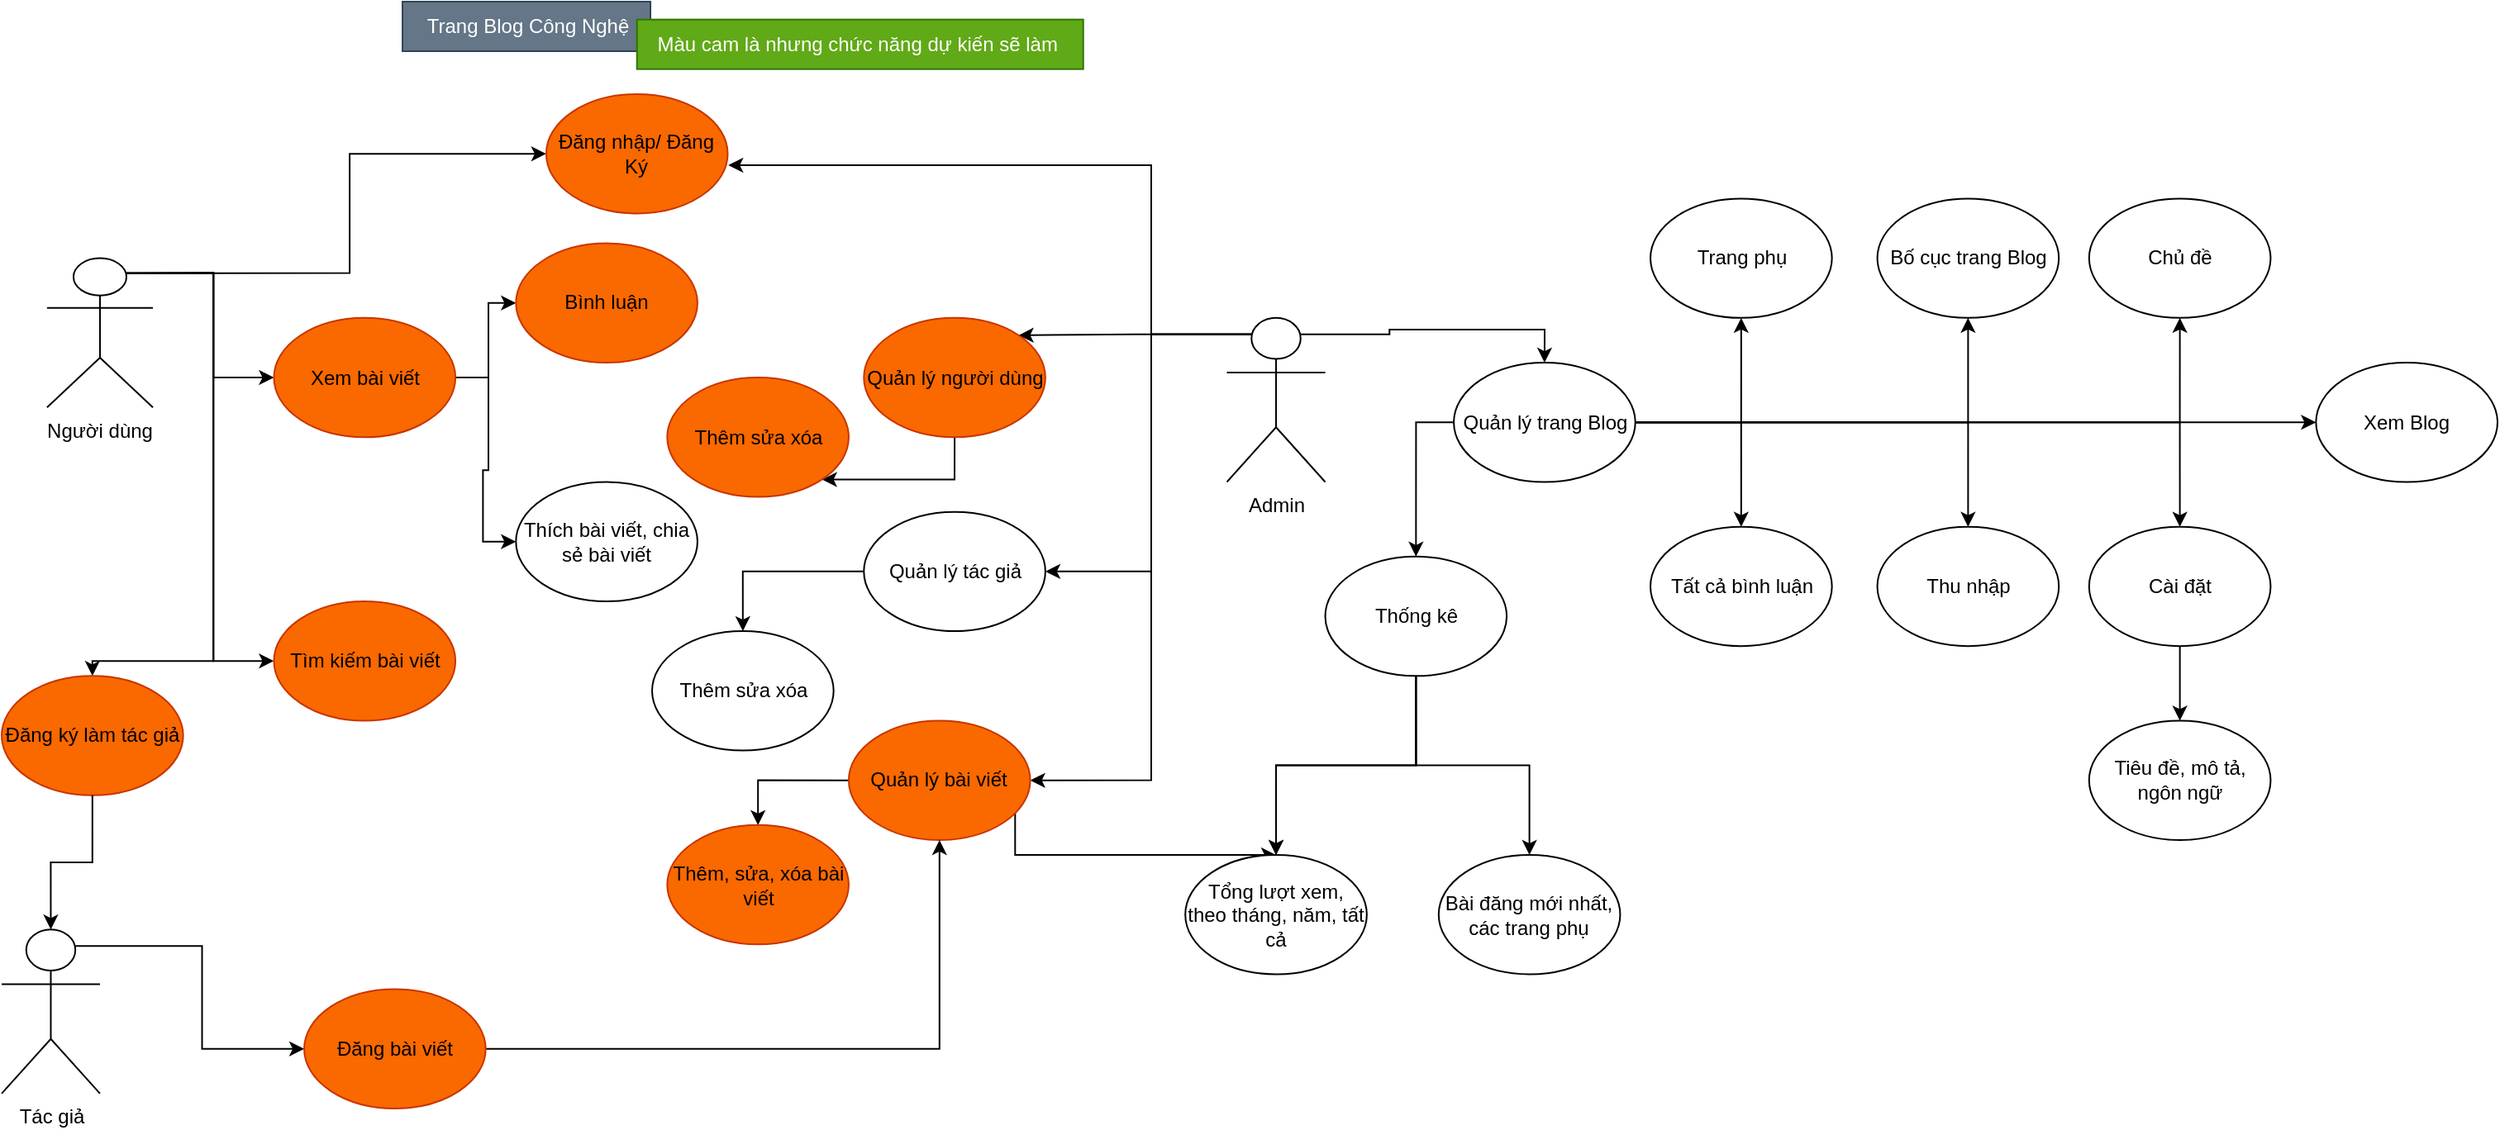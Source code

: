 <mxfile version="24.7.8">
  <diagram name="Page-1" id="0DXXSTv0PFw7PUWauR0D">
    <mxGraphModel dx="1050" dy="621" grid="1" gridSize="10" guides="1" tooltips="1" connect="1" arrows="1" fold="1" page="1" pageScale="1" pageWidth="1600" pageHeight="800" math="0" shadow="0">
      <root>
        <mxCell id="0" />
        <mxCell id="1" parent="0" />
        <mxCell id="oWaofUCoDtO2d5ODeZr6-1" value="" style="group" parent="1" vertex="1" connectable="0">
          <mxGeometry x="70" y="40" width="1510" height="670" as="geometry" />
        </mxCell>
        <mxCell id="zBfJnTBSOy7GWjL7mcZn-9" style="edgeStyle=orthogonalEdgeStyle;rounded=0;orthogonalLoop=1;jettySize=auto;html=1;exitX=0.75;exitY=0.1;exitDx=0;exitDy=0;exitPerimeter=0;entryX=0;entryY=0.5;entryDx=0;entryDy=0;" parent="oWaofUCoDtO2d5ODeZr6-1" source="zBfJnTBSOy7GWjL7mcZn-1" target="zBfJnTBSOy7GWjL7mcZn-4" edge="1">
          <mxGeometry relative="1" as="geometry" />
        </mxCell>
        <mxCell id="zBfJnTBSOy7GWjL7mcZn-15" style="edgeStyle=orthogonalEdgeStyle;rounded=0;orthogonalLoop=1;jettySize=auto;html=1;exitX=0.75;exitY=0.1;exitDx=0;exitDy=0;exitPerimeter=0;entryX=0.5;entryY=0;entryDx=0;entryDy=0;" parent="oWaofUCoDtO2d5ODeZr6-1" source="zBfJnTBSOy7GWjL7mcZn-1" target="zBfJnTBSOy7GWjL7mcZn-14" edge="1">
          <mxGeometry relative="1" as="geometry">
            <mxPoint x="228.788" y="552.615" as="targetPoint" />
            <Array as="points">
              <mxPoint x="128.121" y="164.34" />
              <mxPoint x="128.121" y="399.111" />
              <mxPoint x="54.909" y="399.111" />
            </Array>
          </mxGeometry>
        </mxCell>
        <mxCell id="zBfJnTBSOy7GWjL7mcZn-21" style="edgeStyle=orthogonalEdgeStyle;rounded=0;orthogonalLoop=1;jettySize=auto;html=1;exitX=0.75;exitY=0.1;exitDx=0;exitDy=0;exitPerimeter=0;entryX=0;entryY=0.5;entryDx=0;entryDy=0;" parent="oWaofUCoDtO2d5ODeZr6-1" source="zBfJnTBSOy7GWjL7mcZn-1" target="zBfJnTBSOy7GWjL7mcZn-20" edge="1">
          <mxGeometry relative="1" as="geometry" />
        </mxCell>
        <mxCell id="zBfJnTBSOy7GWjL7mcZn-27" style="edgeStyle=orthogonalEdgeStyle;rounded=0;orthogonalLoop=1;jettySize=auto;html=1;exitX=0.75;exitY=0.1;exitDx=0;exitDy=0;exitPerimeter=0;entryX=0;entryY=0.5;entryDx=0;entryDy=0;" parent="oWaofUCoDtO2d5ODeZr6-1" source="zBfJnTBSOy7GWjL7mcZn-1" target="zBfJnTBSOy7GWjL7mcZn-26" edge="1">
          <mxGeometry relative="1" as="geometry" />
        </mxCell>
        <mxCell id="zBfJnTBSOy7GWjL7mcZn-1" value="Người dùng" style="shape=umlActor;verticalLabelPosition=bottom;verticalAlign=top;html=1;outlineConnect=0;" parent="oWaofUCoDtO2d5ODeZr6-1" vertex="1">
          <mxGeometry x="27.455" y="155.31" width="64.061" height="90.296" as="geometry" />
        </mxCell>
        <mxCell id="zBfJnTBSOy7GWjL7mcZn-10" style="edgeStyle=orthogonalEdgeStyle;rounded=0;orthogonalLoop=1;jettySize=auto;html=1;exitX=0.25;exitY=0.1;exitDx=0;exitDy=0;exitPerimeter=0;entryX=1;entryY=0;entryDx=0;entryDy=0;" parent="oWaofUCoDtO2d5ODeZr6-1" source="zBfJnTBSOy7GWjL7mcZn-2" target="zBfJnTBSOy7GWjL7mcZn-5" edge="1">
          <mxGeometry relative="1" as="geometry" />
        </mxCell>
        <mxCell id="zBfJnTBSOy7GWjL7mcZn-11" style="edgeStyle=orthogonalEdgeStyle;rounded=0;orthogonalLoop=1;jettySize=auto;html=1;exitX=0.25;exitY=0.1;exitDx=0;exitDy=0;exitPerimeter=0;entryX=1;entryY=0.5;entryDx=0;entryDy=0;" parent="oWaofUCoDtO2d5ODeZr6-1" source="zBfJnTBSOy7GWjL7mcZn-2" target="zBfJnTBSOy7GWjL7mcZn-6" edge="1">
          <mxGeometry relative="1" as="geometry">
            <Array as="points">
              <mxPoint x="695.515" y="201.361" />
              <mxPoint x="695.515" y="344.933" />
            </Array>
          </mxGeometry>
        </mxCell>
        <mxCell id="zBfJnTBSOy7GWjL7mcZn-13" style="edgeStyle=orthogonalEdgeStyle;rounded=0;orthogonalLoop=1;jettySize=auto;html=1;exitX=0.25;exitY=0.1;exitDx=0;exitDy=0;exitPerimeter=0;entryX=1;entryY=0.5;entryDx=0;entryDy=0;" parent="oWaofUCoDtO2d5ODeZr6-1" source="zBfJnTBSOy7GWjL7mcZn-2" target="zBfJnTBSOy7GWjL7mcZn-12" edge="1">
          <mxGeometry relative="1" as="geometry">
            <Array as="points">
              <mxPoint x="695.515" y="201.361" />
              <mxPoint x="695.515" y="471.348" />
            </Array>
          </mxGeometry>
        </mxCell>
        <mxCell id="zBfJnTBSOy7GWjL7mcZn-44" style="edgeStyle=orthogonalEdgeStyle;rounded=0;orthogonalLoop=1;jettySize=auto;html=1;exitX=0.75;exitY=0.1;exitDx=0;exitDy=0;exitPerimeter=0;entryX=0.5;entryY=0;entryDx=0;entryDy=0;" parent="oWaofUCoDtO2d5ODeZr6-1" source="zBfJnTBSOy7GWjL7mcZn-2" target="zBfJnTBSOy7GWjL7mcZn-37" edge="1">
          <mxGeometry relative="1" as="geometry" />
        </mxCell>
        <mxCell id="zBfJnTBSOy7GWjL7mcZn-2" value="Admin" style="shape=umlActor;verticalLabelPosition=bottom;verticalAlign=top;html=1;outlineConnect=0;" parent="oWaofUCoDtO2d5ODeZr6-1" vertex="1">
          <mxGeometry x="741.273" y="191.429" width="59.485" height="99.326" as="geometry" />
        </mxCell>
        <mxCell id="zBfJnTBSOy7GWjL7mcZn-19" style="edgeStyle=orthogonalEdgeStyle;rounded=0;orthogonalLoop=1;jettySize=auto;html=1;exitX=0.75;exitY=0.1;exitDx=0;exitDy=0;exitPerimeter=0;entryX=0;entryY=0.5;entryDx=0;entryDy=0;" parent="oWaofUCoDtO2d5ODeZr6-1" source="zBfJnTBSOy7GWjL7mcZn-3" target="zBfJnTBSOy7GWjL7mcZn-18" edge="1">
          <mxGeometry relative="1" as="geometry" />
        </mxCell>
        <mxCell id="zBfJnTBSOy7GWjL7mcZn-3" value="Tác giả" style="shape=umlActor;verticalLabelPosition=bottom;verticalAlign=top;html=1;outlineConnect=0;" parent="oWaofUCoDtO2d5ODeZr6-1" vertex="1">
          <mxGeometry y="561.644" width="59.485" height="99.326" as="geometry" />
        </mxCell>
        <mxCell id="zBfJnTBSOy7GWjL7mcZn-4" value="Đăng nhập/ Đăng Ký" style="ellipse;whiteSpace=wrap;html=1;fillColor=#fa6800;fontColor=#000000;strokeColor=#C73500;" parent="oWaofUCoDtO2d5ODeZr6-1" vertex="1">
          <mxGeometry x="329.455" y="55.984" width="109.818" height="72.237" as="geometry" />
        </mxCell>
        <mxCell id="zBfJnTBSOy7GWjL7mcZn-43" style="edgeStyle=orthogonalEdgeStyle;rounded=0;orthogonalLoop=1;jettySize=auto;html=1;exitX=0.5;exitY=1;exitDx=0;exitDy=0;entryX=1;entryY=1;entryDx=0;entryDy=0;" parent="oWaofUCoDtO2d5ODeZr6-1" source="zBfJnTBSOy7GWjL7mcZn-5" target="zBfJnTBSOy7GWjL7mcZn-41" edge="1">
          <mxGeometry relative="1" as="geometry" />
        </mxCell>
        <mxCell id="zBfJnTBSOy7GWjL7mcZn-5" value="Quản lý người dùng" style="ellipse;whiteSpace=wrap;html=1;fillColor=#fa6800;fontColor=#000000;strokeColor=#C73500;" parent="oWaofUCoDtO2d5ODeZr6-1" vertex="1">
          <mxGeometry x="521.636" y="191.429" width="109.818" height="72.237" as="geometry" />
        </mxCell>
        <mxCell id="zBfJnTBSOy7GWjL7mcZn-40" style="edgeStyle=orthogonalEdgeStyle;rounded=0;orthogonalLoop=1;jettySize=auto;html=1;exitX=0;exitY=0.5;exitDx=0;exitDy=0;entryX=0.5;entryY=0;entryDx=0;entryDy=0;" parent="oWaofUCoDtO2d5ODeZr6-1" source="zBfJnTBSOy7GWjL7mcZn-6" target="zBfJnTBSOy7GWjL7mcZn-39" edge="1">
          <mxGeometry relative="1" as="geometry" />
        </mxCell>
        <mxCell id="zBfJnTBSOy7GWjL7mcZn-6" value="Quản lý tác giả" style="ellipse;whiteSpace=wrap;html=1;" parent="oWaofUCoDtO2d5ODeZr6-1" vertex="1">
          <mxGeometry x="521.636" y="308.814" width="109.818" height="72.237" as="geometry" />
        </mxCell>
        <mxCell id="zBfJnTBSOy7GWjL7mcZn-7" style="edgeStyle=orthogonalEdgeStyle;rounded=0;orthogonalLoop=1;jettySize=auto;html=1;exitX=0.25;exitY=0.1;exitDx=0;exitDy=0;exitPerimeter=0;entryX=1.003;entryY=0.595;entryDx=0;entryDy=0;entryPerimeter=0;" parent="oWaofUCoDtO2d5ODeZr6-1" source="zBfJnTBSOy7GWjL7mcZn-2" target="zBfJnTBSOy7GWjL7mcZn-4" edge="1">
          <mxGeometry relative="1" as="geometry">
            <Array as="points">
              <mxPoint x="695.515" y="201.361" />
              <mxPoint x="695.515" y="99.326" />
            </Array>
          </mxGeometry>
        </mxCell>
        <mxCell id="zBfJnTBSOy7GWjL7mcZn-32" style="edgeStyle=orthogonalEdgeStyle;rounded=0;orthogonalLoop=1;jettySize=auto;html=1;exitX=0;exitY=0.5;exitDx=0;exitDy=0;entryX=0.5;entryY=0;entryDx=0;entryDy=0;" parent="oWaofUCoDtO2d5ODeZr6-1" source="zBfJnTBSOy7GWjL7mcZn-12" target="zBfJnTBSOy7GWjL7mcZn-31" edge="1">
          <mxGeometry relative="1" as="geometry" />
        </mxCell>
        <mxCell id="zBfJnTBSOy7GWjL7mcZn-72" style="edgeStyle=orthogonalEdgeStyle;rounded=0;orthogonalLoop=1;jettySize=auto;html=1;exitX=1;exitY=0.5;exitDx=0;exitDy=0;entryX=0.5;entryY=0;entryDx=0;entryDy=0;" parent="oWaofUCoDtO2d5ODeZr6-1" source="zBfJnTBSOy7GWjL7mcZn-12" target="zBfJnTBSOy7GWjL7mcZn-49" edge="1">
          <mxGeometry relative="1" as="geometry">
            <Array as="points">
              <mxPoint x="613.152" y="471.348" />
              <mxPoint x="613.152" y="516.496" />
            </Array>
          </mxGeometry>
        </mxCell>
        <mxCell id="zBfJnTBSOy7GWjL7mcZn-12" value="Quản lý bài viết" style="ellipse;whiteSpace=wrap;html=1;fillColor=#fa6800;fontColor=#000000;strokeColor=#C73500;" parent="oWaofUCoDtO2d5ODeZr6-1" vertex="1">
          <mxGeometry x="512.485" y="435.229" width="109.818" height="72.237" as="geometry" />
        </mxCell>
        <mxCell id="zBfJnTBSOy7GWjL7mcZn-14" value="Đăng ký làm tác giả" style="ellipse;whiteSpace=wrap;html=1;fillColor=#fa6800;fontColor=#000000;strokeColor=#C73500;" parent="oWaofUCoDtO2d5ODeZr6-1" vertex="1">
          <mxGeometry y="408.14" width="109.818" height="72.237" as="geometry" />
        </mxCell>
        <mxCell id="zBfJnTBSOy7GWjL7mcZn-33" style="edgeStyle=orthogonalEdgeStyle;rounded=0;orthogonalLoop=1;jettySize=auto;html=1;exitX=1;exitY=0.5;exitDx=0;exitDy=0;entryX=0.5;entryY=1;entryDx=0;entryDy=0;" parent="oWaofUCoDtO2d5ODeZr6-1" source="zBfJnTBSOy7GWjL7mcZn-18" target="zBfJnTBSOy7GWjL7mcZn-12" edge="1">
          <mxGeometry relative="1" as="geometry" />
        </mxCell>
        <mxCell id="zBfJnTBSOy7GWjL7mcZn-18" value="Đăng bài viết" style="ellipse;whiteSpace=wrap;html=1;fillColor=#fa6800;fontColor=#000000;strokeColor=#C73500;" parent="oWaofUCoDtO2d5ODeZr6-1" vertex="1">
          <mxGeometry x="183.03" y="597.763" width="109.818" height="72.237" as="geometry" />
        </mxCell>
        <mxCell id="zBfJnTBSOy7GWjL7mcZn-28" style="edgeStyle=orthogonalEdgeStyle;rounded=0;orthogonalLoop=1;jettySize=auto;html=1;exitX=1;exitY=0.5;exitDx=0;exitDy=0;entryX=0;entryY=0.5;entryDx=0;entryDy=0;" parent="oWaofUCoDtO2d5ODeZr6-1" source="zBfJnTBSOy7GWjL7mcZn-20" target="zBfJnTBSOy7GWjL7mcZn-22" edge="1">
          <mxGeometry relative="1" as="geometry" />
        </mxCell>
        <mxCell id="zBfJnTBSOy7GWjL7mcZn-30" style="edgeStyle=orthogonalEdgeStyle;rounded=0;orthogonalLoop=1;jettySize=auto;html=1;exitX=1;exitY=0.5;exitDx=0;exitDy=0;entryX=0;entryY=0.5;entryDx=0;entryDy=0;" parent="oWaofUCoDtO2d5ODeZr6-1" source="zBfJnTBSOy7GWjL7mcZn-20" target="zBfJnTBSOy7GWjL7mcZn-24" edge="1">
          <mxGeometry relative="1" as="geometry" />
        </mxCell>
        <mxCell id="zBfJnTBSOy7GWjL7mcZn-20" value="Xem bài viết" style="ellipse;whiteSpace=wrap;html=1;fillColor=#fa6800;fontColor=#000000;strokeColor=#C73500;" parent="oWaofUCoDtO2d5ODeZr6-1" vertex="1">
          <mxGeometry x="164.727" y="191.429" width="109.818" height="72.237" as="geometry" />
        </mxCell>
        <mxCell id="zBfJnTBSOy7GWjL7mcZn-22" value="Bình luận" style="ellipse;whiteSpace=wrap;html=1;fillColor=#fa6800;fontColor=#000000;strokeColor=#C73500;" parent="oWaofUCoDtO2d5ODeZr6-1" vertex="1">
          <mxGeometry x="311.152" y="146.28" width="109.818" height="72.237" as="geometry" />
        </mxCell>
        <mxCell id="zBfJnTBSOy7GWjL7mcZn-24" value="Thích bài viết, chia sẻ bài viết" style="ellipse;whiteSpace=wrap;html=1;" parent="oWaofUCoDtO2d5ODeZr6-1" vertex="1">
          <mxGeometry x="311.152" y="290.755" width="109.818" height="72.237" as="geometry" />
        </mxCell>
        <mxCell id="zBfJnTBSOy7GWjL7mcZn-26" value="Tìm kiếm bài viết" style="ellipse;whiteSpace=wrap;html=1;fillColor=#fa6800;fontColor=#000000;strokeColor=#C73500;" parent="oWaofUCoDtO2d5ODeZr6-1" vertex="1">
          <mxGeometry x="164.727" y="362.992" width="109.818" height="72.237" as="geometry" />
        </mxCell>
        <mxCell id="zBfJnTBSOy7GWjL7mcZn-31" value="Thêm, sửa, xóa bài viết" style="ellipse;whiteSpace=wrap;html=1;fillColor=#fa6800;fontColor=#000000;strokeColor=#C73500;" parent="oWaofUCoDtO2d5ODeZr6-1" vertex="1">
          <mxGeometry x="402.667" y="498.437" width="109.818" height="72.237" as="geometry" />
        </mxCell>
        <mxCell id="zBfJnTBSOy7GWjL7mcZn-35" style="edgeStyle=orthogonalEdgeStyle;rounded=0;orthogonalLoop=1;jettySize=auto;html=1;exitX=0.5;exitY=1;exitDx=0;exitDy=0;entryX=0.5;entryY=0;entryDx=0;entryDy=0;entryPerimeter=0;" parent="oWaofUCoDtO2d5ODeZr6-1" source="zBfJnTBSOy7GWjL7mcZn-14" target="zBfJnTBSOy7GWjL7mcZn-3" edge="1">
          <mxGeometry relative="1" as="geometry" />
        </mxCell>
        <mxCell id="zBfJnTBSOy7GWjL7mcZn-36" value="Trang Blog Công Nghệ" style="text;html=1;align=center;verticalAlign=middle;resizable=0;points=[];autosize=1;strokeColor=#314354;fillColor=#647687;fontColor=#ffffff;" parent="oWaofUCoDtO2d5ODeZr6-1" vertex="1">
          <mxGeometry x="242.515" width="150" height="30" as="geometry" />
        </mxCell>
        <mxCell id="zBfJnTBSOy7GWjL7mcZn-47" style="edgeStyle=orthogonalEdgeStyle;rounded=0;orthogonalLoop=1;jettySize=auto;html=1;exitX=0;exitY=0.5;exitDx=0;exitDy=0;entryX=0.5;entryY=0;entryDx=0;entryDy=0;" parent="oWaofUCoDtO2d5ODeZr6-1" source="zBfJnTBSOy7GWjL7mcZn-37" target="zBfJnTBSOy7GWjL7mcZn-45" edge="1">
          <mxGeometry relative="1" as="geometry" />
        </mxCell>
        <mxCell id="zBfJnTBSOy7GWjL7mcZn-56" value="" style="edgeStyle=orthogonalEdgeStyle;rounded=0;orthogonalLoop=1;jettySize=auto;html=1;" parent="oWaofUCoDtO2d5ODeZr6-1" source="zBfJnTBSOy7GWjL7mcZn-37" target="zBfJnTBSOy7GWjL7mcZn-55" edge="1">
          <mxGeometry relative="1" as="geometry" />
        </mxCell>
        <mxCell id="zBfJnTBSOy7GWjL7mcZn-58" style="edgeStyle=orthogonalEdgeStyle;rounded=0;orthogonalLoop=1;jettySize=auto;html=1;exitX=1;exitY=0.5;exitDx=0;exitDy=0;entryX=0.5;entryY=0;entryDx=0;entryDy=0;" parent="oWaofUCoDtO2d5ODeZr6-1" source="zBfJnTBSOy7GWjL7mcZn-37" target="zBfJnTBSOy7GWjL7mcZn-57" edge="1">
          <mxGeometry relative="1" as="geometry" />
        </mxCell>
        <mxCell id="zBfJnTBSOy7GWjL7mcZn-60" style="edgeStyle=orthogonalEdgeStyle;rounded=0;orthogonalLoop=1;jettySize=auto;html=1;exitX=1;exitY=0.5;exitDx=0;exitDy=0;entryX=0.5;entryY=1;entryDx=0;entryDy=0;" parent="oWaofUCoDtO2d5ODeZr6-1" source="zBfJnTBSOy7GWjL7mcZn-37" target="zBfJnTBSOy7GWjL7mcZn-59" edge="1">
          <mxGeometry relative="1" as="geometry" />
        </mxCell>
        <mxCell id="zBfJnTBSOy7GWjL7mcZn-62" style="edgeStyle=orthogonalEdgeStyle;rounded=0;orthogonalLoop=1;jettySize=auto;html=1;exitX=1;exitY=0.5;exitDx=0;exitDy=0;entryX=0.5;entryY=1;entryDx=0;entryDy=0;" parent="oWaofUCoDtO2d5ODeZr6-1" source="zBfJnTBSOy7GWjL7mcZn-37" target="zBfJnTBSOy7GWjL7mcZn-61" edge="1">
          <mxGeometry relative="1" as="geometry" />
        </mxCell>
        <mxCell id="zBfJnTBSOy7GWjL7mcZn-64" style="edgeStyle=orthogonalEdgeStyle;rounded=0;orthogonalLoop=1;jettySize=auto;html=1;exitX=1;exitY=0.5;exitDx=0;exitDy=0;entryX=0.5;entryY=1;entryDx=0;entryDy=0;" parent="oWaofUCoDtO2d5ODeZr6-1" source="zBfJnTBSOy7GWjL7mcZn-37" target="zBfJnTBSOy7GWjL7mcZn-63" edge="1">
          <mxGeometry relative="1" as="geometry" />
        </mxCell>
        <mxCell id="zBfJnTBSOy7GWjL7mcZn-66" style="edgeStyle=orthogonalEdgeStyle;rounded=0;orthogonalLoop=1;jettySize=auto;html=1;exitX=1;exitY=0.5;exitDx=0;exitDy=0;entryX=0.5;entryY=0;entryDx=0;entryDy=0;" parent="oWaofUCoDtO2d5ODeZr6-1" source="zBfJnTBSOy7GWjL7mcZn-37" target="zBfJnTBSOy7GWjL7mcZn-65" edge="1">
          <mxGeometry relative="1" as="geometry" />
        </mxCell>
        <mxCell id="zBfJnTBSOy7GWjL7mcZn-71" style="edgeStyle=orthogonalEdgeStyle;rounded=0;orthogonalLoop=1;jettySize=auto;html=1;exitX=1;exitY=0.5;exitDx=0;exitDy=0;entryX=0;entryY=0.5;entryDx=0;entryDy=0;" parent="oWaofUCoDtO2d5ODeZr6-1" source="zBfJnTBSOy7GWjL7mcZn-37" target="zBfJnTBSOy7GWjL7mcZn-70" edge="1">
          <mxGeometry relative="1" as="geometry" />
        </mxCell>
        <mxCell id="zBfJnTBSOy7GWjL7mcZn-37" value="Quản lý trang Blog" style="ellipse;whiteSpace=wrap;html=1;" parent="oWaofUCoDtO2d5ODeZr6-1" vertex="1">
          <mxGeometry x="878.545" y="218.518" width="109.818" height="72.237" as="geometry" />
        </mxCell>
        <mxCell id="zBfJnTBSOy7GWjL7mcZn-39" value="Thêm sửa xóa" style="ellipse;whiteSpace=wrap;html=1;" parent="oWaofUCoDtO2d5ODeZr6-1" vertex="1">
          <mxGeometry x="393.515" y="381.051" width="109.818" height="72.237" as="geometry" />
        </mxCell>
        <mxCell id="zBfJnTBSOy7GWjL7mcZn-41" value="Thêm sửa xóa" style="ellipse;whiteSpace=wrap;html=1;fillColor=#fa6800;fontColor=#000000;strokeColor=#C73500;" parent="oWaofUCoDtO2d5ODeZr6-1" vertex="1">
          <mxGeometry x="402.667" y="227.547" width="109.818" height="72.237" as="geometry" />
        </mxCell>
        <mxCell id="zBfJnTBSOy7GWjL7mcZn-50" value="" style="edgeStyle=orthogonalEdgeStyle;rounded=0;orthogonalLoop=1;jettySize=auto;html=1;" parent="oWaofUCoDtO2d5ODeZr6-1" source="zBfJnTBSOy7GWjL7mcZn-45" target="zBfJnTBSOy7GWjL7mcZn-49" edge="1">
          <mxGeometry relative="1" as="geometry" />
        </mxCell>
        <mxCell id="zBfJnTBSOy7GWjL7mcZn-51" value="" style="edgeStyle=orthogonalEdgeStyle;rounded=0;orthogonalLoop=1;jettySize=auto;html=1;" parent="oWaofUCoDtO2d5ODeZr6-1" source="zBfJnTBSOy7GWjL7mcZn-45" target="zBfJnTBSOy7GWjL7mcZn-49" edge="1">
          <mxGeometry relative="1" as="geometry" />
        </mxCell>
        <mxCell id="zBfJnTBSOy7GWjL7mcZn-53" style="edgeStyle=orthogonalEdgeStyle;rounded=0;orthogonalLoop=1;jettySize=auto;html=1;exitX=0.5;exitY=1;exitDx=0;exitDy=0;" parent="oWaofUCoDtO2d5ODeZr6-1" source="zBfJnTBSOy7GWjL7mcZn-45" target="zBfJnTBSOy7GWjL7mcZn-52" edge="1">
          <mxGeometry relative="1" as="geometry" />
        </mxCell>
        <mxCell id="zBfJnTBSOy7GWjL7mcZn-45" value="Thống kê" style="ellipse;whiteSpace=wrap;html=1;" parent="oWaofUCoDtO2d5ODeZr6-1" vertex="1">
          <mxGeometry x="800.758" y="335.903" width="109.818" height="72.237" as="geometry" />
        </mxCell>
        <mxCell id="zBfJnTBSOy7GWjL7mcZn-49" value="Tổng lượt xem, theo tháng, năm, tất cả" style="ellipse;whiteSpace=wrap;html=1;" parent="oWaofUCoDtO2d5ODeZr6-1" vertex="1">
          <mxGeometry x="716.106" y="516.496" width="109.818" height="72.237" as="geometry" />
        </mxCell>
        <mxCell id="zBfJnTBSOy7GWjL7mcZn-52" value="Bài đăng mới nhất,&lt;div&gt;các trang phụ&lt;/div&gt;" style="ellipse;whiteSpace=wrap;html=1;" parent="oWaofUCoDtO2d5ODeZr6-1" vertex="1">
          <mxGeometry x="869.394" y="516.496" width="109.818" height="72.237" as="geometry" />
        </mxCell>
        <mxCell id="zBfJnTBSOy7GWjL7mcZn-55" value="Tất cả bình luận" style="ellipse;whiteSpace=wrap;html=1;" parent="oWaofUCoDtO2d5ODeZr6-1" vertex="1">
          <mxGeometry x="997.515" y="317.844" width="109.818" height="72.237" as="geometry" />
        </mxCell>
        <mxCell id="zBfJnTBSOy7GWjL7mcZn-57" value="Thu nhập" style="ellipse;whiteSpace=wrap;html=1;" parent="oWaofUCoDtO2d5ODeZr6-1" vertex="1">
          <mxGeometry x="1134.788" y="317.844" width="109.818" height="72.237" as="geometry" />
        </mxCell>
        <mxCell id="zBfJnTBSOy7GWjL7mcZn-59" value="Trang phụ" style="ellipse;whiteSpace=wrap;html=1;" parent="oWaofUCoDtO2d5ODeZr6-1" vertex="1">
          <mxGeometry x="997.515" y="119.191" width="109.818" height="72.237" as="geometry" />
        </mxCell>
        <mxCell id="zBfJnTBSOy7GWjL7mcZn-61" value="Bố cục trang Blog" style="ellipse;whiteSpace=wrap;html=1;" parent="oWaofUCoDtO2d5ODeZr6-1" vertex="1">
          <mxGeometry x="1134.788" y="119.191" width="109.818" height="72.237" as="geometry" />
        </mxCell>
        <mxCell id="zBfJnTBSOy7GWjL7mcZn-63" value="Chủ đề" style="ellipse;whiteSpace=wrap;html=1;" parent="oWaofUCoDtO2d5ODeZr6-1" vertex="1">
          <mxGeometry x="1262.909" y="119.191" width="109.818" height="72.237" as="geometry" />
        </mxCell>
        <mxCell id="zBfJnTBSOy7GWjL7mcZn-69" value="" style="edgeStyle=orthogonalEdgeStyle;rounded=0;orthogonalLoop=1;jettySize=auto;html=1;" parent="oWaofUCoDtO2d5ODeZr6-1" source="zBfJnTBSOy7GWjL7mcZn-65" target="zBfJnTBSOy7GWjL7mcZn-68" edge="1">
          <mxGeometry relative="1" as="geometry" />
        </mxCell>
        <mxCell id="zBfJnTBSOy7GWjL7mcZn-65" value="Cài đặt" style="ellipse;whiteSpace=wrap;html=1;" parent="oWaofUCoDtO2d5ODeZr6-1" vertex="1">
          <mxGeometry x="1262.909" y="317.844" width="109.818" height="72.237" as="geometry" />
        </mxCell>
        <mxCell id="zBfJnTBSOy7GWjL7mcZn-68" value="Tiêu đề, mô tả, ngôn ngữ" style="ellipse;whiteSpace=wrap;html=1;" parent="oWaofUCoDtO2d5ODeZr6-1" vertex="1">
          <mxGeometry x="1262.909" y="435.229" width="109.818" height="72.237" as="geometry" />
        </mxCell>
        <mxCell id="zBfJnTBSOy7GWjL7mcZn-70" value="Xem Blog" style="ellipse;whiteSpace=wrap;html=1;" parent="oWaofUCoDtO2d5ODeZr6-1" vertex="1">
          <mxGeometry x="1400.182" y="218.518" width="109.818" height="72.237" as="geometry" />
        </mxCell>
        <mxCell id="AFr8J5A_JWKW0r1aZ-8n-1" value="Màu cam là nhưng chức năng dự kiến sẽ làm&amp;nbsp;" style="text;html=1;align=center;verticalAlign=middle;resizable=0;points=[];autosize=1;strokeColor=#2D7600;fillColor=#60a917;fontColor=#ffffff;" parent="oWaofUCoDtO2d5ODeZr6-1" vertex="1">
          <mxGeometry x="384.364" y="10.836" width="270" height="30" as="geometry" />
        </mxCell>
      </root>
    </mxGraphModel>
  </diagram>
</mxfile>
